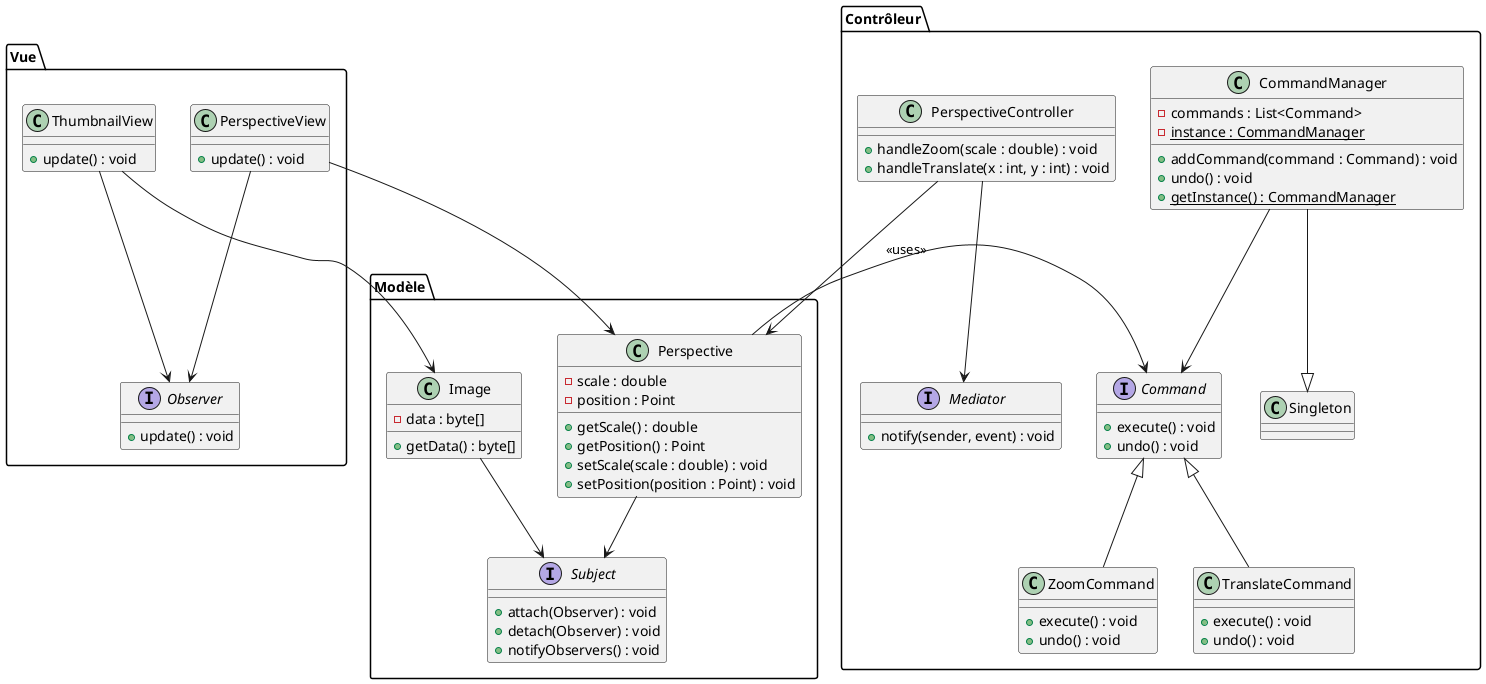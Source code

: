 @startuml
' Define main packages for MVC structure
package "Modèle" {
    ' Classes in the model
    class Image {
        - data : byte[]
        + getData() : byte[]
    }

    class Perspective {
        - scale : double
        - position : Point
        + getScale() : double
        + getPosition() : Point
        + setScale(scale : double) : void
        + setPosition(position : Point) : void
    }

    ' Observer pattern for model update notification
    interface Subject {
        + attach(Observer) : void
        + detach(Observer) : void
        + notifyObservers() : void
    }

    ' Image and Perspective are separate subjects in Observer pattern
    Image --> Subject
    Perspective --> Subject
}

package "Vue" {
    ' Classes in the view
    interface Observer {
        + update() : void
    }

    class ThumbnailView {
        + update() : void
    }

    class PerspectiveView {
        + update() : void
    }

    ThumbnailView --> Observer
    PerspectiveView --> Observer
}

package "Contrôleur" {
    ' Command pattern for undoable operations
    interface Command {
        + execute() : void
        + undo() : void
    }

    ' Specific commands for zoom and translation
    class ZoomCommand {
        + execute() : void
        + undo() : void
    }

    class TranslateCommand {
        + execute() : void
        + undo() : void
    }

    Command <|-- ZoomCommand
    Command <|-- TranslateCommand

    ' Singleton pattern for command history management
    class CommandManager {
        - commands : List<Command>
        + addCommand(command : Command) : void
        + undo() : void
        {static} - instance : CommandManager
        {static} + getInstance() : CommandManager
    }

    ' Mediator pattern (optional) for interaction between controls
    interface Mediator {
        + notify(sender, event) : void
    }

    class PerspectiveController {
        + handleZoom(scale : double) : void
        + handleTranslate(x : int, y : int) : void
    }

    PerspectiveController --> Mediator
    CommandManager --> Command
    CommandManager --|> Singleton
}

' Relationships between model, view, and controller
Perspective --> Command : <<uses>>
ThumbnailView --> Image
PerspectiveView --> Perspective
PerspectiveController --> Perspective
@enduml
